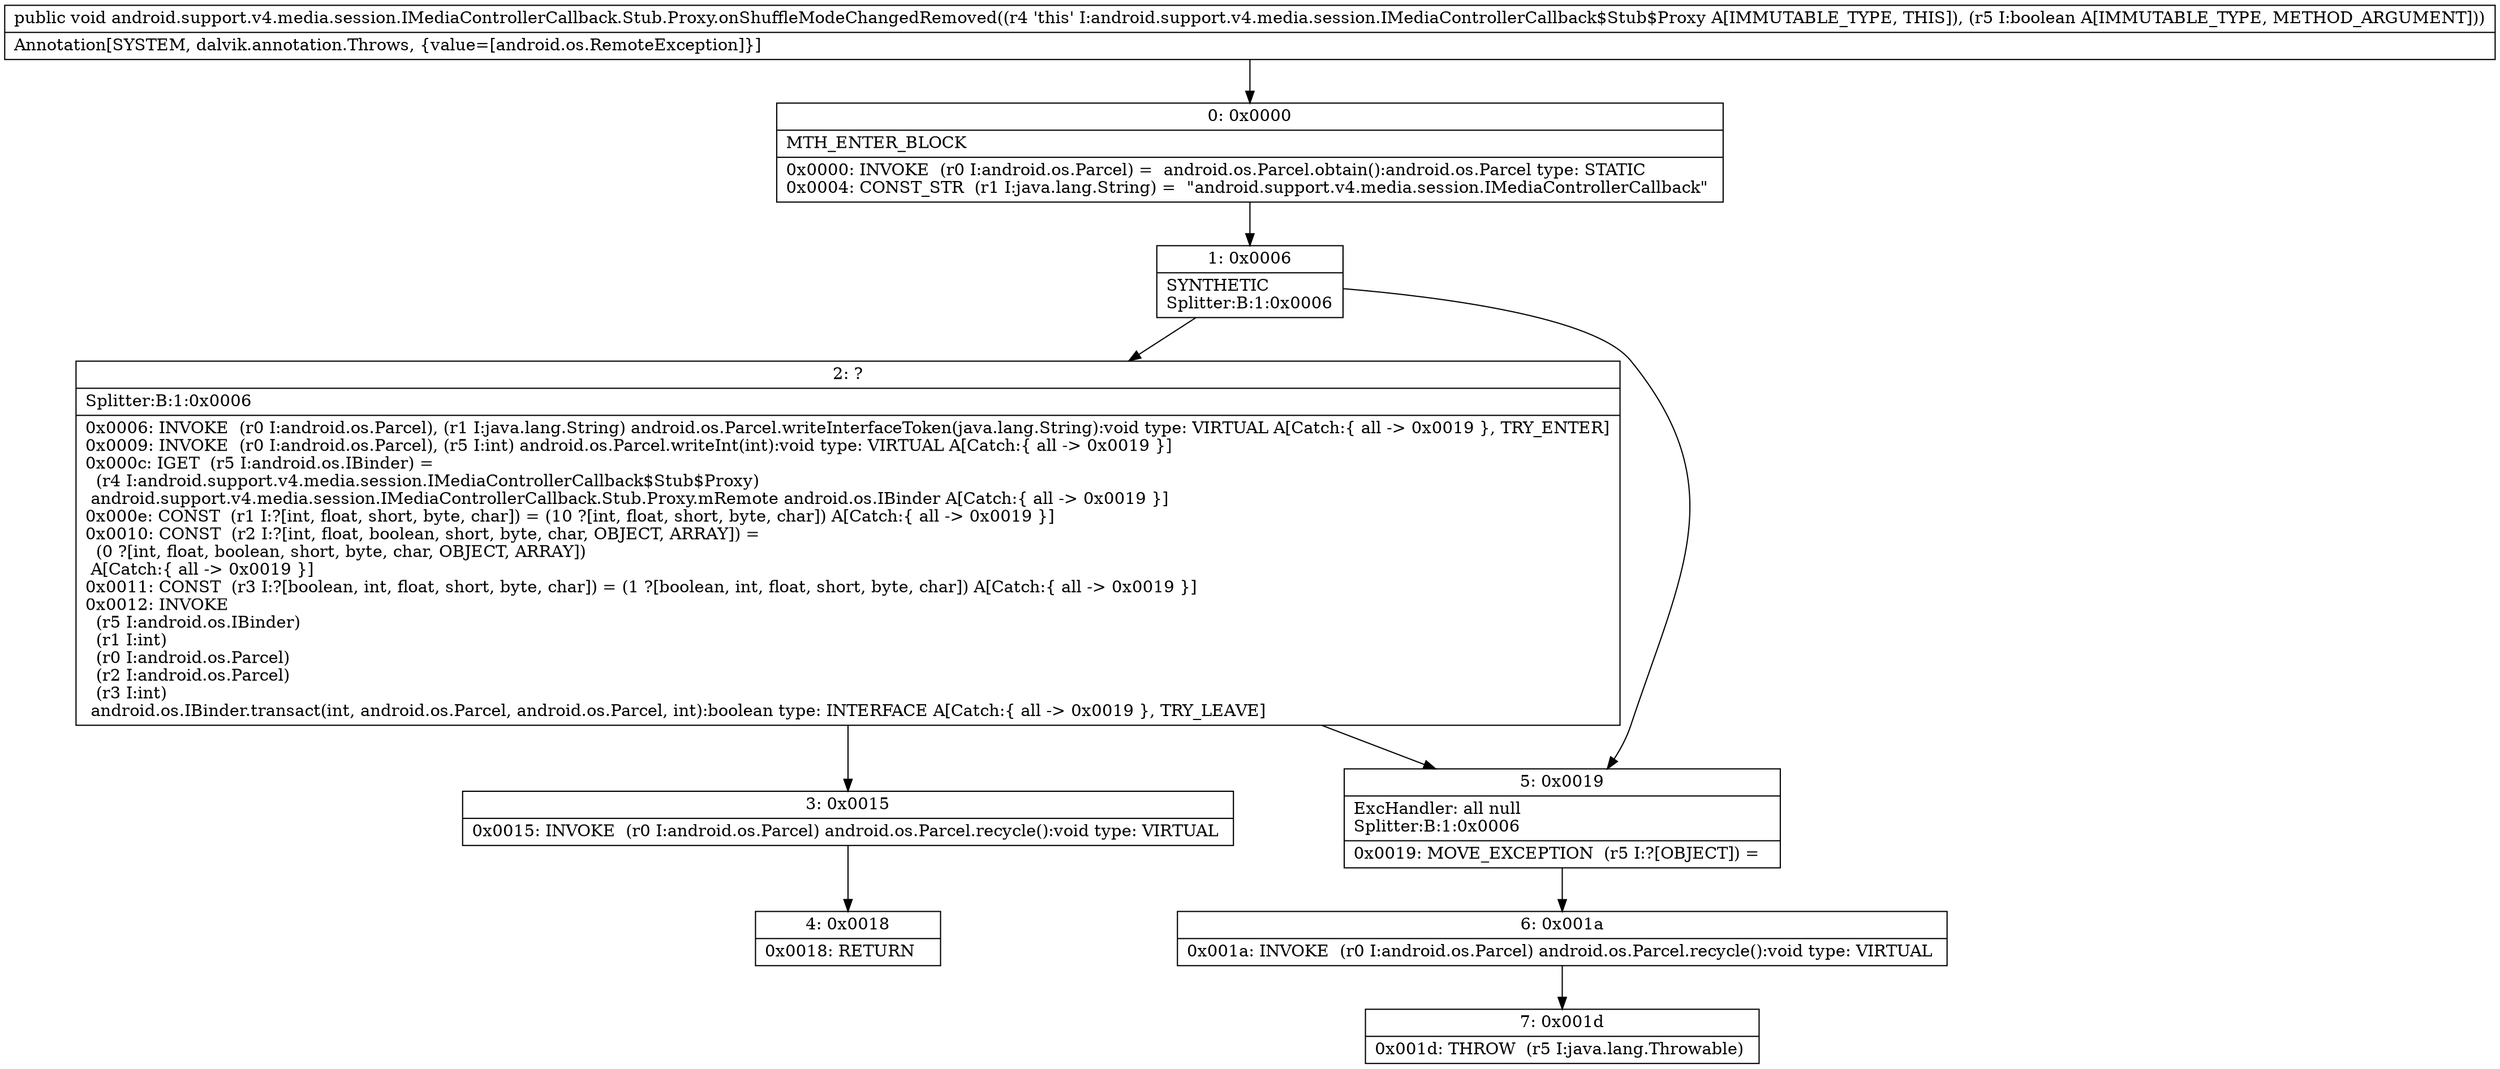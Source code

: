 digraph "CFG forandroid.support.v4.media.session.IMediaControllerCallback.Stub.Proxy.onShuffleModeChangedRemoved(Z)V" {
Node_0 [shape=record,label="{0\:\ 0x0000|MTH_ENTER_BLOCK\l|0x0000: INVOKE  (r0 I:android.os.Parcel) =  android.os.Parcel.obtain():android.os.Parcel type: STATIC \l0x0004: CONST_STR  (r1 I:java.lang.String) =  \"android.support.v4.media.session.IMediaControllerCallback\" \l}"];
Node_1 [shape=record,label="{1\:\ 0x0006|SYNTHETIC\lSplitter:B:1:0x0006\l}"];
Node_2 [shape=record,label="{2\:\ ?|Splitter:B:1:0x0006\l|0x0006: INVOKE  (r0 I:android.os.Parcel), (r1 I:java.lang.String) android.os.Parcel.writeInterfaceToken(java.lang.String):void type: VIRTUAL A[Catch:\{ all \-\> 0x0019 \}, TRY_ENTER]\l0x0009: INVOKE  (r0 I:android.os.Parcel), (r5 I:int) android.os.Parcel.writeInt(int):void type: VIRTUAL A[Catch:\{ all \-\> 0x0019 \}]\l0x000c: IGET  (r5 I:android.os.IBinder) = \l  (r4 I:android.support.v4.media.session.IMediaControllerCallback$Stub$Proxy)\l android.support.v4.media.session.IMediaControllerCallback.Stub.Proxy.mRemote android.os.IBinder A[Catch:\{ all \-\> 0x0019 \}]\l0x000e: CONST  (r1 I:?[int, float, short, byte, char]) = (10 ?[int, float, short, byte, char]) A[Catch:\{ all \-\> 0x0019 \}]\l0x0010: CONST  (r2 I:?[int, float, boolean, short, byte, char, OBJECT, ARRAY]) = \l  (0 ?[int, float, boolean, short, byte, char, OBJECT, ARRAY])\l A[Catch:\{ all \-\> 0x0019 \}]\l0x0011: CONST  (r3 I:?[boolean, int, float, short, byte, char]) = (1 ?[boolean, int, float, short, byte, char]) A[Catch:\{ all \-\> 0x0019 \}]\l0x0012: INVOKE  \l  (r5 I:android.os.IBinder)\l  (r1 I:int)\l  (r0 I:android.os.Parcel)\l  (r2 I:android.os.Parcel)\l  (r3 I:int)\l android.os.IBinder.transact(int, android.os.Parcel, android.os.Parcel, int):boolean type: INTERFACE A[Catch:\{ all \-\> 0x0019 \}, TRY_LEAVE]\l}"];
Node_3 [shape=record,label="{3\:\ 0x0015|0x0015: INVOKE  (r0 I:android.os.Parcel) android.os.Parcel.recycle():void type: VIRTUAL \l}"];
Node_4 [shape=record,label="{4\:\ 0x0018|0x0018: RETURN   \l}"];
Node_5 [shape=record,label="{5\:\ 0x0019|ExcHandler: all null\lSplitter:B:1:0x0006\l|0x0019: MOVE_EXCEPTION  (r5 I:?[OBJECT]) =  \l}"];
Node_6 [shape=record,label="{6\:\ 0x001a|0x001a: INVOKE  (r0 I:android.os.Parcel) android.os.Parcel.recycle():void type: VIRTUAL \l}"];
Node_7 [shape=record,label="{7\:\ 0x001d|0x001d: THROW  (r5 I:java.lang.Throwable) \l}"];
MethodNode[shape=record,label="{public void android.support.v4.media.session.IMediaControllerCallback.Stub.Proxy.onShuffleModeChangedRemoved((r4 'this' I:android.support.v4.media.session.IMediaControllerCallback$Stub$Proxy A[IMMUTABLE_TYPE, THIS]), (r5 I:boolean A[IMMUTABLE_TYPE, METHOD_ARGUMENT]))  | Annotation[SYSTEM, dalvik.annotation.Throws, \{value=[android.os.RemoteException]\}]\l}"];
MethodNode -> Node_0;
Node_0 -> Node_1;
Node_1 -> Node_2;
Node_1 -> Node_5;
Node_2 -> Node_3;
Node_2 -> Node_5;
Node_3 -> Node_4;
Node_5 -> Node_6;
Node_6 -> Node_7;
}


